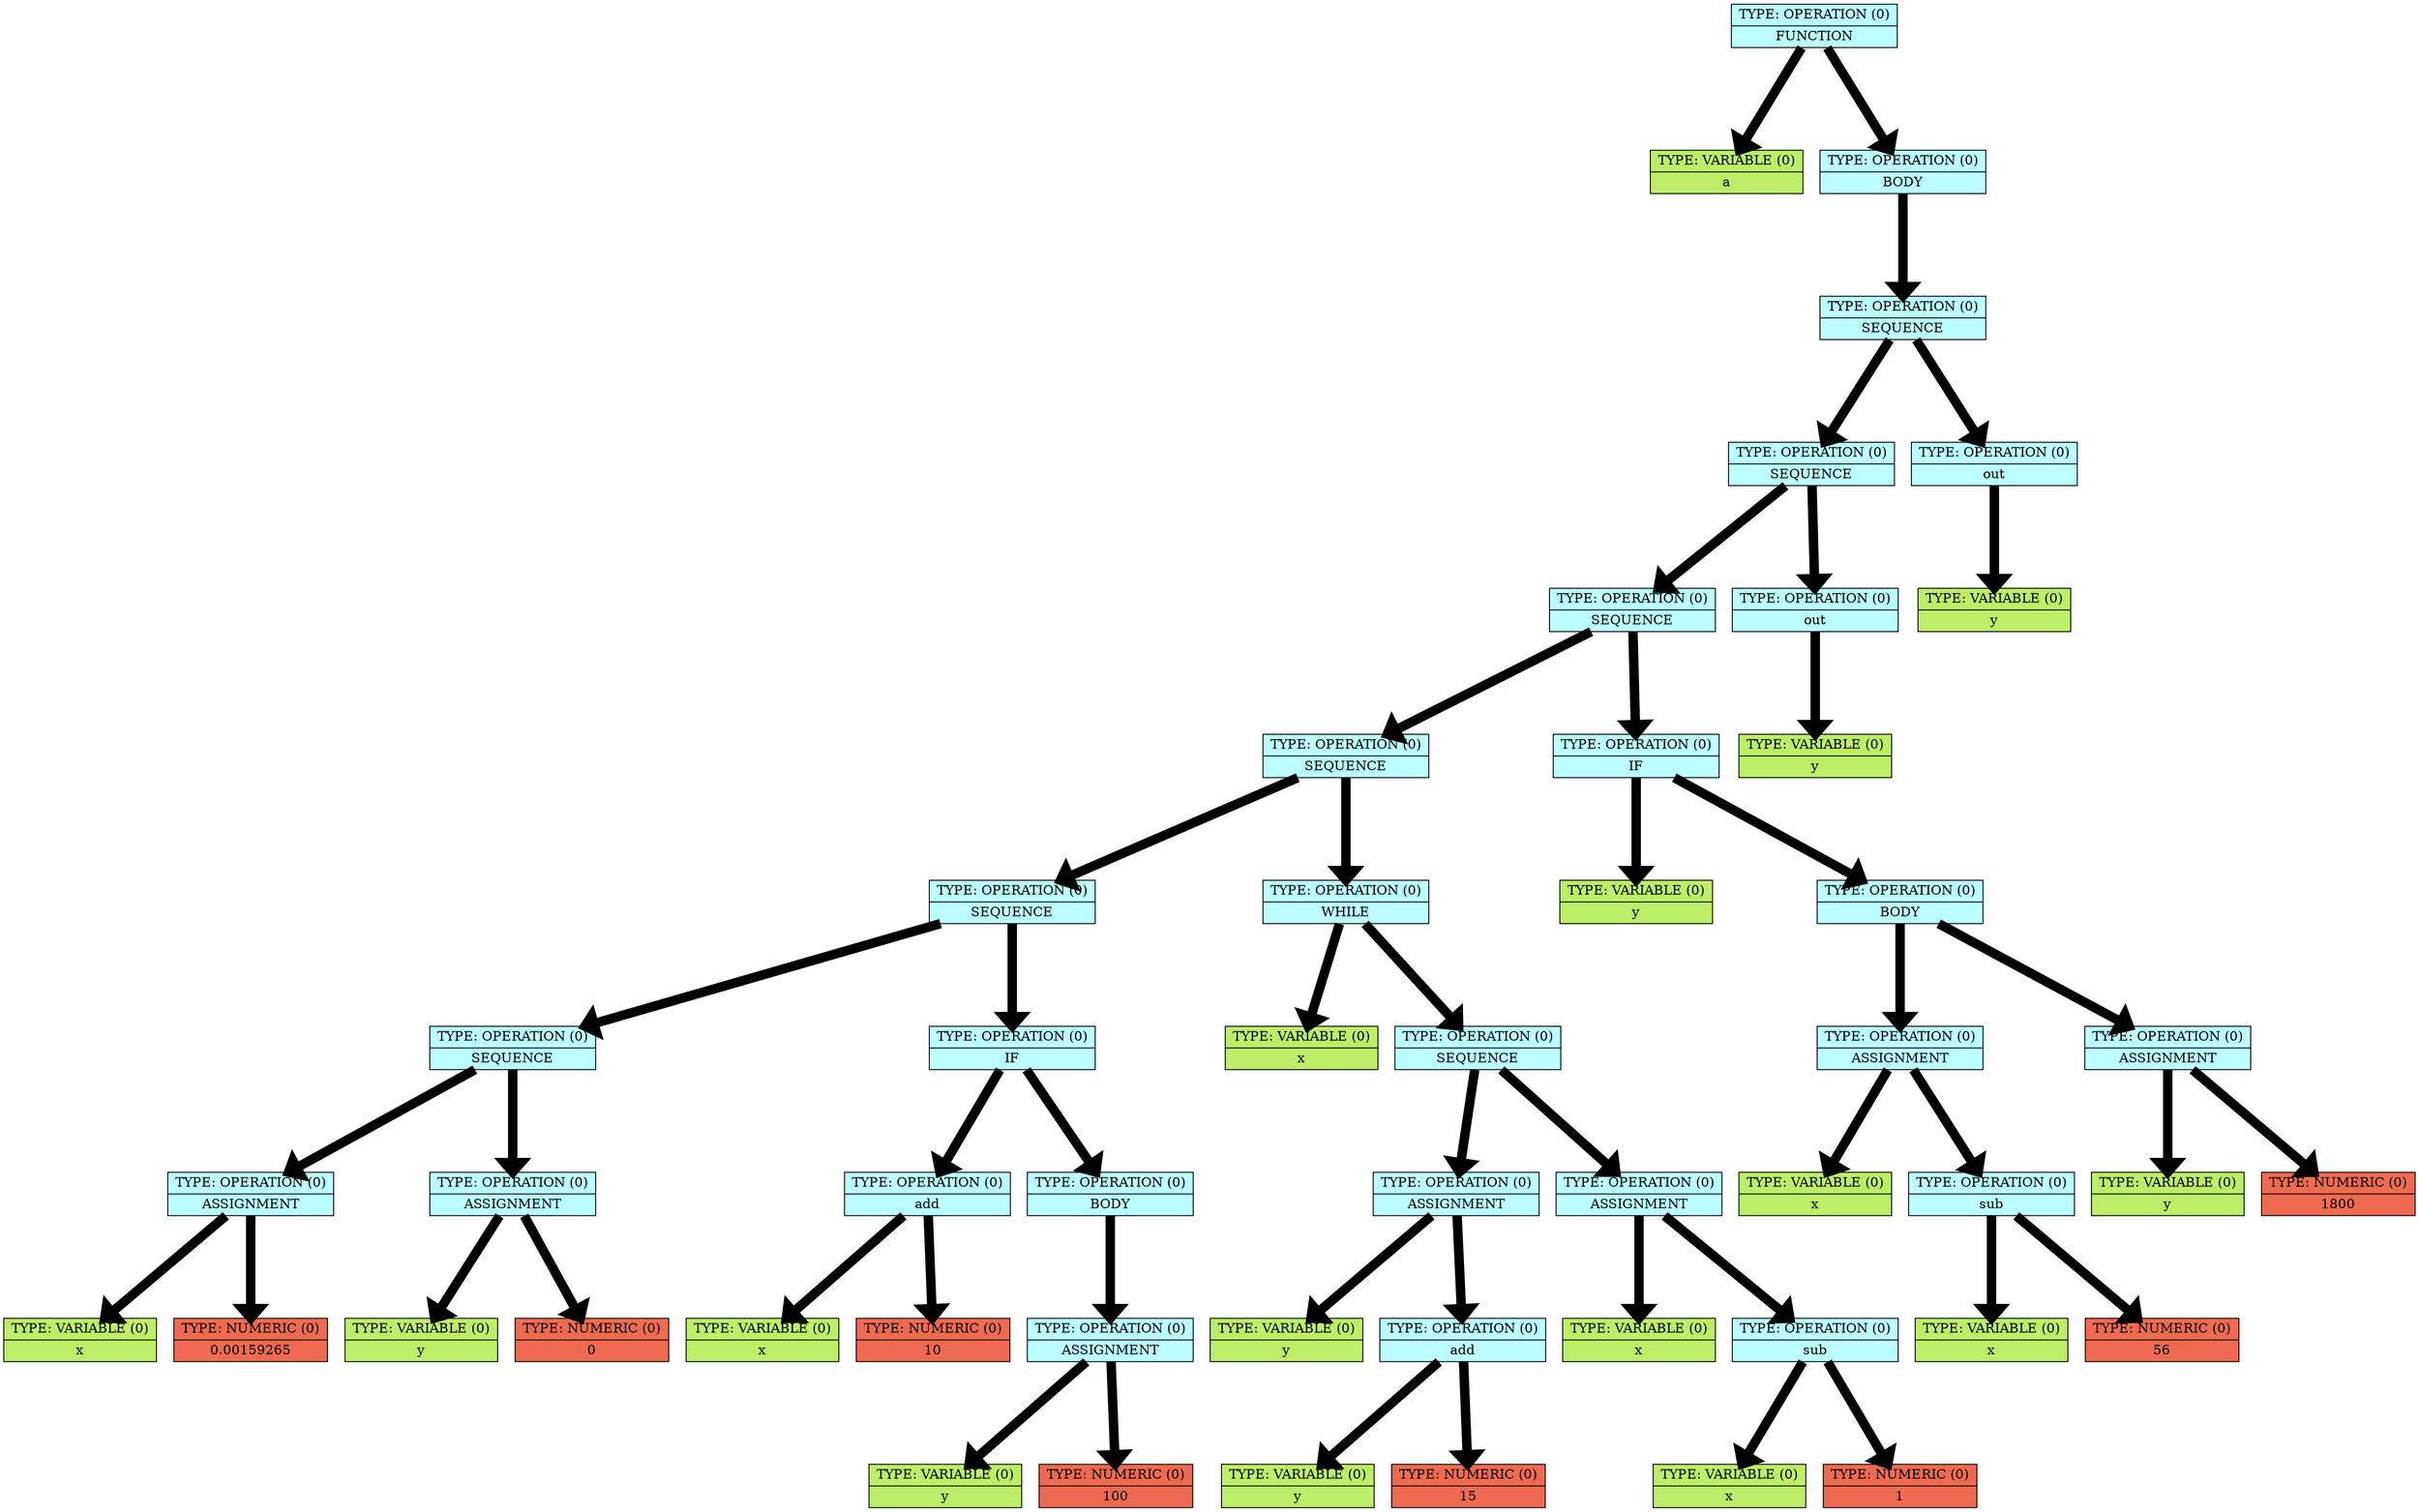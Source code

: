 digraph structs {    
rankdir = TB;        
graph [dpi = 200];   
ranksep = 1.5;       
edge[penwidth = 10]; 
cell0 [style = filled, color = black, shape=record, 
fillcolor = paleturquoise1, label = " { <ptr> TYPE: OPERATION (0) | FUNCTION} " ];                         
cell1 [style = filled, color = black, shape=record, 
fillcolor = darkolivegreen2, label = " { <ptr> TYPE: VARIABLE (0) | a} " ];                         
cell2 [style = filled, color = black, shape=record, 
fillcolor = paleturquoise1, label = " { <ptr> TYPE: OPERATION (0) | BODY} " ];                         
cell3 [style = filled, color = black, shape=record, 
fillcolor = paleturquoise1, label = " { <ptr> TYPE: OPERATION (0) | SEQUENCE} " ];                         
cell4 [style = filled, color = black, shape=record, 
fillcolor = paleturquoise1, label = " { <ptr> TYPE: OPERATION (0) | SEQUENCE} " ];                         
cell5 [style = filled, color = black, shape=record, 
fillcolor = paleturquoise1, label = " { <ptr> TYPE: OPERATION (0) | SEQUENCE} " ];                         
cell6 [style = filled, color = black, shape=record, 
fillcolor = paleturquoise1, label = " { <ptr> TYPE: OPERATION (0) | SEQUENCE} " ];                         
cell7 [style = filled, color = black, shape=record, 
fillcolor = paleturquoise1, label = " { <ptr> TYPE: OPERATION (0) | SEQUENCE} " ];                         
cell8 [style = filled, color = black, shape=record, 
fillcolor = paleturquoise1, label = " { <ptr> TYPE: OPERATION (0) | SEQUENCE} " ];                         
cell9 [style = filled, color = black, shape=record, 
fillcolor = paleturquoise1, label = " { <ptr> TYPE: OPERATION (0) | ASSIGNMENT} " ];                         
cell10 [style = filled, color = black, shape=record, 
fillcolor = darkolivegreen2, label = " { <ptr> TYPE: VARIABLE (0) | x} " ];                         
cell11 [style = filled, color = black, shape=record, 
fillcolor = coral2, label = " { <ptr> TYPE: NUMERIC (0) | 0.00159265} " ];                         
cell12 [style = filled, color = black, shape=record, 
fillcolor = paleturquoise1, label = " { <ptr> TYPE: OPERATION (0) | ASSIGNMENT} " ];                         
cell13 [style = filled, color = black, shape=record, 
fillcolor = darkolivegreen2, label = " { <ptr> TYPE: VARIABLE (0) | y} " ];                         
cell14 [style = filled, color = black, shape=record, 
fillcolor = coral2, label = " { <ptr> TYPE: NUMERIC (0) | 0} " ];                         
cell15 [style = filled, color = black, shape=record, 
fillcolor = paleturquoise1, label = " { <ptr> TYPE: OPERATION (0) | IF} " ];                         
cell16 [style = filled, color = black, shape=record, 
fillcolor = paleturquoise1, label = " { <ptr> TYPE: OPERATION (0) | add} " ];                         
cell17 [style = filled, color = black, shape=record, 
fillcolor = darkolivegreen2, label = " { <ptr> TYPE: VARIABLE (0) | x} " ];                         
cell18 [style = filled, color = black, shape=record, 
fillcolor = coral2, label = " { <ptr> TYPE: NUMERIC (0) | 10} " ];                         
cell19 [style = filled, color = black, shape=record, 
fillcolor = paleturquoise1, label = " { <ptr> TYPE: OPERATION (0) | BODY} " ];                         
cell20 [style = filled, color = black, shape=record, 
fillcolor = paleturquoise1, label = " { <ptr> TYPE: OPERATION (0) | ASSIGNMENT} " ];                         
cell21 [style = filled, color = black, shape=record, 
fillcolor = darkolivegreen2, label = " { <ptr> TYPE: VARIABLE (0) | y} " ];                         
cell22 [style = filled, color = black, shape=record, 
fillcolor = coral2, label = " { <ptr> TYPE: NUMERIC (0) | 100} " ];                         
cell23 [style = filled, color = black, shape=record, 
fillcolor = paleturquoise1, label = " { <ptr> TYPE: OPERATION (0) | WHILE} " ];                         
cell24 [style = filled, color = black, shape=record, 
fillcolor = darkolivegreen2, label = " { <ptr> TYPE: VARIABLE (0) | x} " ];                         
cell25 [style = filled, color = black, shape=record, 
fillcolor = paleturquoise1, label = " { <ptr> TYPE: OPERATION (0) | SEQUENCE} " ];                         
cell26 [style = filled, color = black, shape=record, 
fillcolor = paleturquoise1, label = " { <ptr> TYPE: OPERATION (0) | ASSIGNMENT} " ];                         
cell27 [style = filled, color = black, shape=record, 
fillcolor = darkolivegreen2, label = " { <ptr> TYPE: VARIABLE (0) | y} " ];                         
cell28 [style = filled, color = black, shape=record, 
fillcolor = paleturquoise1, label = " { <ptr> TYPE: OPERATION (0) | add} " ];                         
cell29 [style = filled, color = black, shape=record, 
fillcolor = darkolivegreen2, label = " { <ptr> TYPE: VARIABLE (0) | y} " ];                         
cell30 [style = filled, color = black, shape=record, 
fillcolor = coral2, label = " { <ptr> TYPE: NUMERIC (0) | 15} " ];                         
cell31 [style = filled, color = black, shape=record, 
fillcolor = paleturquoise1, label = " { <ptr> TYPE: OPERATION (0) | ASSIGNMENT} " ];                         
cell32 [style = filled, color = black, shape=record, 
fillcolor = darkolivegreen2, label = " { <ptr> TYPE: VARIABLE (0) | x} " ];                         
cell33 [style = filled, color = black, shape=record, 
fillcolor = paleturquoise1, label = " { <ptr> TYPE: OPERATION (0) | sub} " ];                         
cell34 [style = filled, color = black, shape=record, 
fillcolor = darkolivegreen2, label = " { <ptr> TYPE: VARIABLE (0) | x} " ];                         
cell35 [style = filled, color = black, shape=record, 
fillcolor = coral2, label = " { <ptr> TYPE: NUMERIC (0) | 1} " ];                         
cell36 [style = filled, color = black, shape=record, 
fillcolor = paleturquoise1, label = " { <ptr> TYPE: OPERATION (0) | IF} " ];                         
cell37 [style = filled, color = black, shape=record, 
fillcolor = darkolivegreen2, label = " { <ptr> TYPE: VARIABLE (0) | y} " ];                         
cell38 [style = filled, color = black, shape=record, 
fillcolor = paleturquoise1, label = " { <ptr> TYPE: OPERATION (0) | BODY} " ];                         
cell39 [style = filled, color = black, shape=record, 
fillcolor = paleturquoise1, label = " { <ptr> TYPE: OPERATION (0) | ASSIGNMENT} " ];                         
cell40 [style = filled, color = black, shape=record, 
fillcolor = darkolivegreen2, label = " { <ptr> TYPE: VARIABLE (0) | x} " ];                         
cell41 [style = filled, color = black, shape=record, 
fillcolor = paleturquoise1, label = " { <ptr> TYPE: OPERATION (0) | sub} " ];                         
cell42 [style = filled, color = black, shape=record, 
fillcolor = darkolivegreen2, label = " { <ptr> TYPE: VARIABLE (0) | x} " ];                         
cell43 [style = filled, color = black, shape=record, 
fillcolor = coral2, label = " { <ptr> TYPE: NUMERIC (0) | 56} " ];                         
cell44 [style = filled, color = black, shape=record, 
fillcolor = paleturquoise1, label = " { <ptr> TYPE: OPERATION (0) | ASSIGNMENT} " ];                         
cell45 [style = filled, color = black, shape=record, 
fillcolor = darkolivegreen2, label = " { <ptr> TYPE: VARIABLE (0) | y} " ];                         
cell46 [style = filled, color = black, shape=record, 
fillcolor = coral2, label = " { <ptr> TYPE: NUMERIC (0) | 1800} " ];                         
cell47 [style = filled, color = black, shape=record, 
fillcolor = paleturquoise1, label = " { <ptr> TYPE: OPERATION (0) | out} " ];                         
cell48 [style = filled, color = black, shape=record, 
fillcolor = darkolivegreen2, label = " { <ptr> TYPE: VARIABLE (0) | y} " ];                         
cell49 [style = filled, color = black, shape=record, 
fillcolor = paleturquoise1, label = " { <ptr> TYPE: OPERATION (0) | out} " ];                         
cell50 [style = filled, color = black, shape=record, 
fillcolor = darkolivegreen2, label = " { <ptr> TYPE: VARIABLE (0) | y} " ];                         
cell0 -> cell1;
cell0 -> cell2;
cell2 -> cell3;
cell3 -> cell4;
cell4 -> cell5;
cell5 -> cell6;
cell6 -> cell7;
cell7 -> cell8;
cell8 -> cell9;
cell9 -> cell10;
cell9 -> cell11;
cell8 -> cell12;
cell12 -> cell13;
cell12 -> cell14;
cell7 -> cell15;
cell15 -> cell16;
cell16 -> cell17;
cell16 -> cell18;
cell15 -> cell19;
cell19 -> cell20;
cell20 -> cell21;
cell20 -> cell22;
cell6 -> cell23;
cell23 -> cell24;
cell23 -> cell25;
cell25 -> cell26;
cell26 -> cell27;
cell26 -> cell28;
cell28 -> cell29;
cell28 -> cell30;
cell25 -> cell31;
cell31 -> cell32;
cell31 -> cell33;
cell33 -> cell34;
cell33 -> cell35;
cell5 -> cell36;
cell36 -> cell37;
cell36 -> cell38;
cell38 -> cell39;
cell39 -> cell40;
cell39 -> cell41;
cell41 -> cell42;
cell41 -> cell43;
cell38 -> cell44;
cell44 -> cell45;
cell44 -> cell46;
cell4 -> cell47;
cell47 -> cell48;
cell3 -> cell49;
cell49 -> cell50;
}
